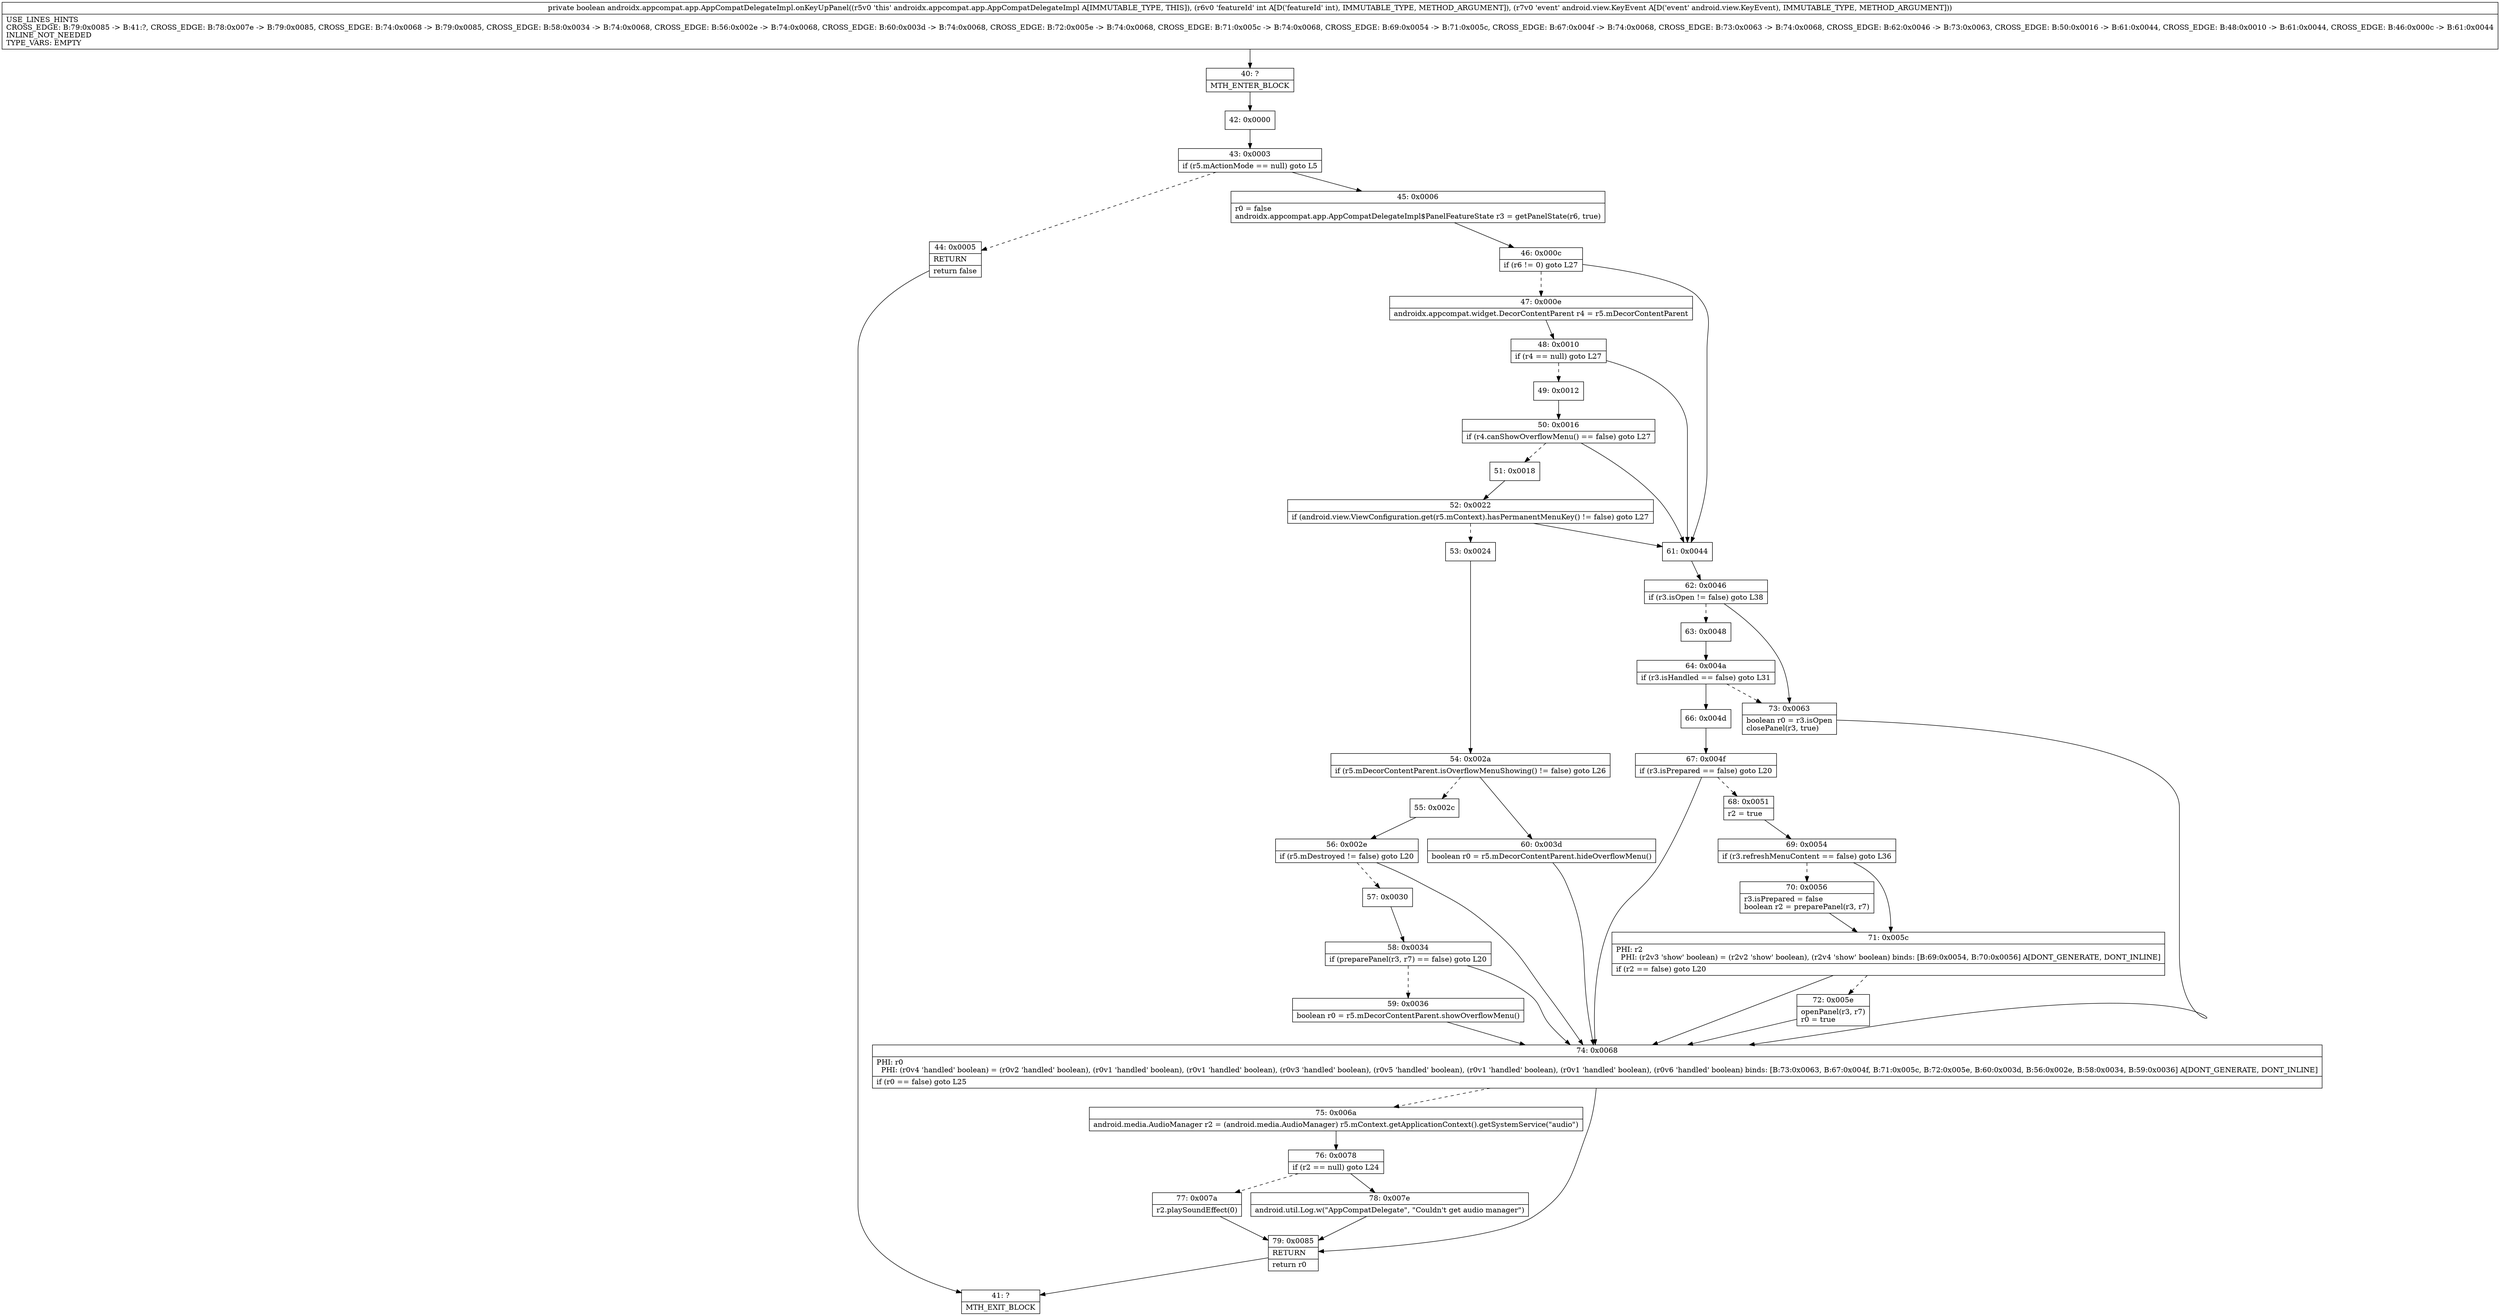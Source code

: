 digraph "CFG forandroidx.appcompat.app.AppCompatDelegateImpl.onKeyUpPanel(ILandroid\/view\/KeyEvent;)Z" {
Node_40 [shape=record,label="{40\:\ ?|MTH_ENTER_BLOCK\l}"];
Node_42 [shape=record,label="{42\:\ 0x0000}"];
Node_43 [shape=record,label="{43\:\ 0x0003|if (r5.mActionMode == null) goto L5\l}"];
Node_44 [shape=record,label="{44\:\ 0x0005|RETURN\l|return false\l}"];
Node_41 [shape=record,label="{41\:\ ?|MTH_EXIT_BLOCK\l}"];
Node_45 [shape=record,label="{45\:\ 0x0006|r0 = false\landroidx.appcompat.app.AppCompatDelegateImpl$PanelFeatureState r3 = getPanelState(r6, true)\l}"];
Node_46 [shape=record,label="{46\:\ 0x000c|if (r6 != 0) goto L27\l}"];
Node_47 [shape=record,label="{47\:\ 0x000e|androidx.appcompat.widget.DecorContentParent r4 = r5.mDecorContentParent\l}"];
Node_48 [shape=record,label="{48\:\ 0x0010|if (r4 == null) goto L27\l}"];
Node_49 [shape=record,label="{49\:\ 0x0012}"];
Node_50 [shape=record,label="{50\:\ 0x0016|if (r4.canShowOverflowMenu() == false) goto L27\l}"];
Node_51 [shape=record,label="{51\:\ 0x0018}"];
Node_52 [shape=record,label="{52\:\ 0x0022|if (android.view.ViewConfiguration.get(r5.mContext).hasPermanentMenuKey() != false) goto L27\l}"];
Node_53 [shape=record,label="{53\:\ 0x0024}"];
Node_54 [shape=record,label="{54\:\ 0x002a|if (r5.mDecorContentParent.isOverflowMenuShowing() != false) goto L26\l}"];
Node_55 [shape=record,label="{55\:\ 0x002c}"];
Node_56 [shape=record,label="{56\:\ 0x002e|if (r5.mDestroyed != false) goto L20\l}"];
Node_57 [shape=record,label="{57\:\ 0x0030}"];
Node_58 [shape=record,label="{58\:\ 0x0034|if (preparePanel(r3, r7) == false) goto L20\l}"];
Node_59 [shape=record,label="{59\:\ 0x0036|boolean r0 = r5.mDecorContentParent.showOverflowMenu()\l}"];
Node_74 [shape=record,label="{74\:\ 0x0068|PHI: r0 \l  PHI: (r0v4 'handled' boolean) = (r0v2 'handled' boolean), (r0v1 'handled' boolean), (r0v1 'handled' boolean), (r0v3 'handled' boolean), (r0v5 'handled' boolean), (r0v1 'handled' boolean), (r0v1 'handled' boolean), (r0v6 'handled' boolean) binds: [B:73:0x0063, B:67:0x004f, B:71:0x005c, B:72:0x005e, B:60:0x003d, B:56:0x002e, B:58:0x0034, B:59:0x0036] A[DONT_GENERATE, DONT_INLINE]\l|if (r0 == false) goto L25\l}"];
Node_75 [shape=record,label="{75\:\ 0x006a|android.media.AudioManager r2 = (android.media.AudioManager) r5.mContext.getApplicationContext().getSystemService(\"audio\")\l}"];
Node_76 [shape=record,label="{76\:\ 0x0078|if (r2 == null) goto L24\l}"];
Node_77 [shape=record,label="{77\:\ 0x007a|r2.playSoundEffect(0)\l}"];
Node_78 [shape=record,label="{78\:\ 0x007e|android.util.Log.w(\"AppCompatDelegate\", \"Couldn't get audio manager\")\l}"];
Node_79 [shape=record,label="{79\:\ 0x0085|RETURN\l|return r0\l}"];
Node_60 [shape=record,label="{60\:\ 0x003d|boolean r0 = r5.mDecorContentParent.hideOverflowMenu()\l}"];
Node_61 [shape=record,label="{61\:\ 0x0044}"];
Node_62 [shape=record,label="{62\:\ 0x0046|if (r3.isOpen != false) goto L38\l}"];
Node_63 [shape=record,label="{63\:\ 0x0048}"];
Node_64 [shape=record,label="{64\:\ 0x004a|if (r3.isHandled == false) goto L31\l}"];
Node_66 [shape=record,label="{66\:\ 0x004d}"];
Node_67 [shape=record,label="{67\:\ 0x004f|if (r3.isPrepared == false) goto L20\l}"];
Node_68 [shape=record,label="{68\:\ 0x0051|r2 = true\l}"];
Node_69 [shape=record,label="{69\:\ 0x0054|if (r3.refreshMenuContent == false) goto L36\l}"];
Node_70 [shape=record,label="{70\:\ 0x0056|r3.isPrepared = false\lboolean r2 = preparePanel(r3, r7)\l}"];
Node_71 [shape=record,label="{71\:\ 0x005c|PHI: r2 \l  PHI: (r2v3 'show' boolean) = (r2v2 'show' boolean), (r2v4 'show' boolean) binds: [B:69:0x0054, B:70:0x0056] A[DONT_GENERATE, DONT_INLINE]\l|if (r2 == false) goto L20\l}"];
Node_72 [shape=record,label="{72\:\ 0x005e|openPanel(r3, r7)\lr0 = true\l}"];
Node_73 [shape=record,label="{73\:\ 0x0063|boolean r0 = r3.isOpen\lclosePanel(r3, true)\l}"];
MethodNode[shape=record,label="{private boolean androidx.appcompat.app.AppCompatDelegateImpl.onKeyUpPanel((r5v0 'this' androidx.appcompat.app.AppCompatDelegateImpl A[IMMUTABLE_TYPE, THIS]), (r6v0 'featureId' int A[D('featureId' int), IMMUTABLE_TYPE, METHOD_ARGUMENT]), (r7v0 'event' android.view.KeyEvent A[D('event' android.view.KeyEvent), IMMUTABLE_TYPE, METHOD_ARGUMENT]))  | USE_LINES_HINTS\lCROSS_EDGE: B:79:0x0085 \-\> B:41:?, CROSS_EDGE: B:78:0x007e \-\> B:79:0x0085, CROSS_EDGE: B:74:0x0068 \-\> B:79:0x0085, CROSS_EDGE: B:58:0x0034 \-\> B:74:0x0068, CROSS_EDGE: B:56:0x002e \-\> B:74:0x0068, CROSS_EDGE: B:60:0x003d \-\> B:74:0x0068, CROSS_EDGE: B:72:0x005e \-\> B:74:0x0068, CROSS_EDGE: B:71:0x005c \-\> B:74:0x0068, CROSS_EDGE: B:69:0x0054 \-\> B:71:0x005c, CROSS_EDGE: B:67:0x004f \-\> B:74:0x0068, CROSS_EDGE: B:73:0x0063 \-\> B:74:0x0068, CROSS_EDGE: B:62:0x0046 \-\> B:73:0x0063, CROSS_EDGE: B:50:0x0016 \-\> B:61:0x0044, CROSS_EDGE: B:48:0x0010 \-\> B:61:0x0044, CROSS_EDGE: B:46:0x000c \-\> B:61:0x0044\lINLINE_NOT_NEEDED\lTYPE_VARS: EMPTY\l}"];
MethodNode -> Node_40;Node_40 -> Node_42;
Node_42 -> Node_43;
Node_43 -> Node_44[style=dashed];
Node_43 -> Node_45;
Node_44 -> Node_41;
Node_45 -> Node_46;
Node_46 -> Node_47[style=dashed];
Node_46 -> Node_61;
Node_47 -> Node_48;
Node_48 -> Node_49[style=dashed];
Node_48 -> Node_61;
Node_49 -> Node_50;
Node_50 -> Node_51[style=dashed];
Node_50 -> Node_61;
Node_51 -> Node_52;
Node_52 -> Node_53[style=dashed];
Node_52 -> Node_61;
Node_53 -> Node_54;
Node_54 -> Node_55[style=dashed];
Node_54 -> Node_60;
Node_55 -> Node_56;
Node_56 -> Node_57[style=dashed];
Node_56 -> Node_74;
Node_57 -> Node_58;
Node_58 -> Node_59[style=dashed];
Node_58 -> Node_74;
Node_59 -> Node_74;
Node_74 -> Node_75[style=dashed];
Node_74 -> Node_79;
Node_75 -> Node_76;
Node_76 -> Node_77[style=dashed];
Node_76 -> Node_78;
Node_77 -> Node_79;
Node_78 -> Node_79;
Node_79 -> Node_41;
Node_60 -> Node_74;
Node_61 -> Node_62;
Node_62 -> Node_63[style=dashed];
Node_62 -> Node_73;
Node_63 -> Node_64;
Node_64 -> Node_66;
Node_64 -> Node_73[style=dashed];
Node_66 -> Node_67;
Node_67 -> Node_68[style=dashed];
Node_67 -> Node_74;
Node_68 -> Node_69;
Node_69 -> Node_70[style=dashed];
Node_69 -> Node_71;
Node_70 -> Node_71;
Node_71 -> Node_72[style=dashed];
Node_71 -> Node_74;
Node_72 -> Node_74;
Node_73 -> Node_74;
}

